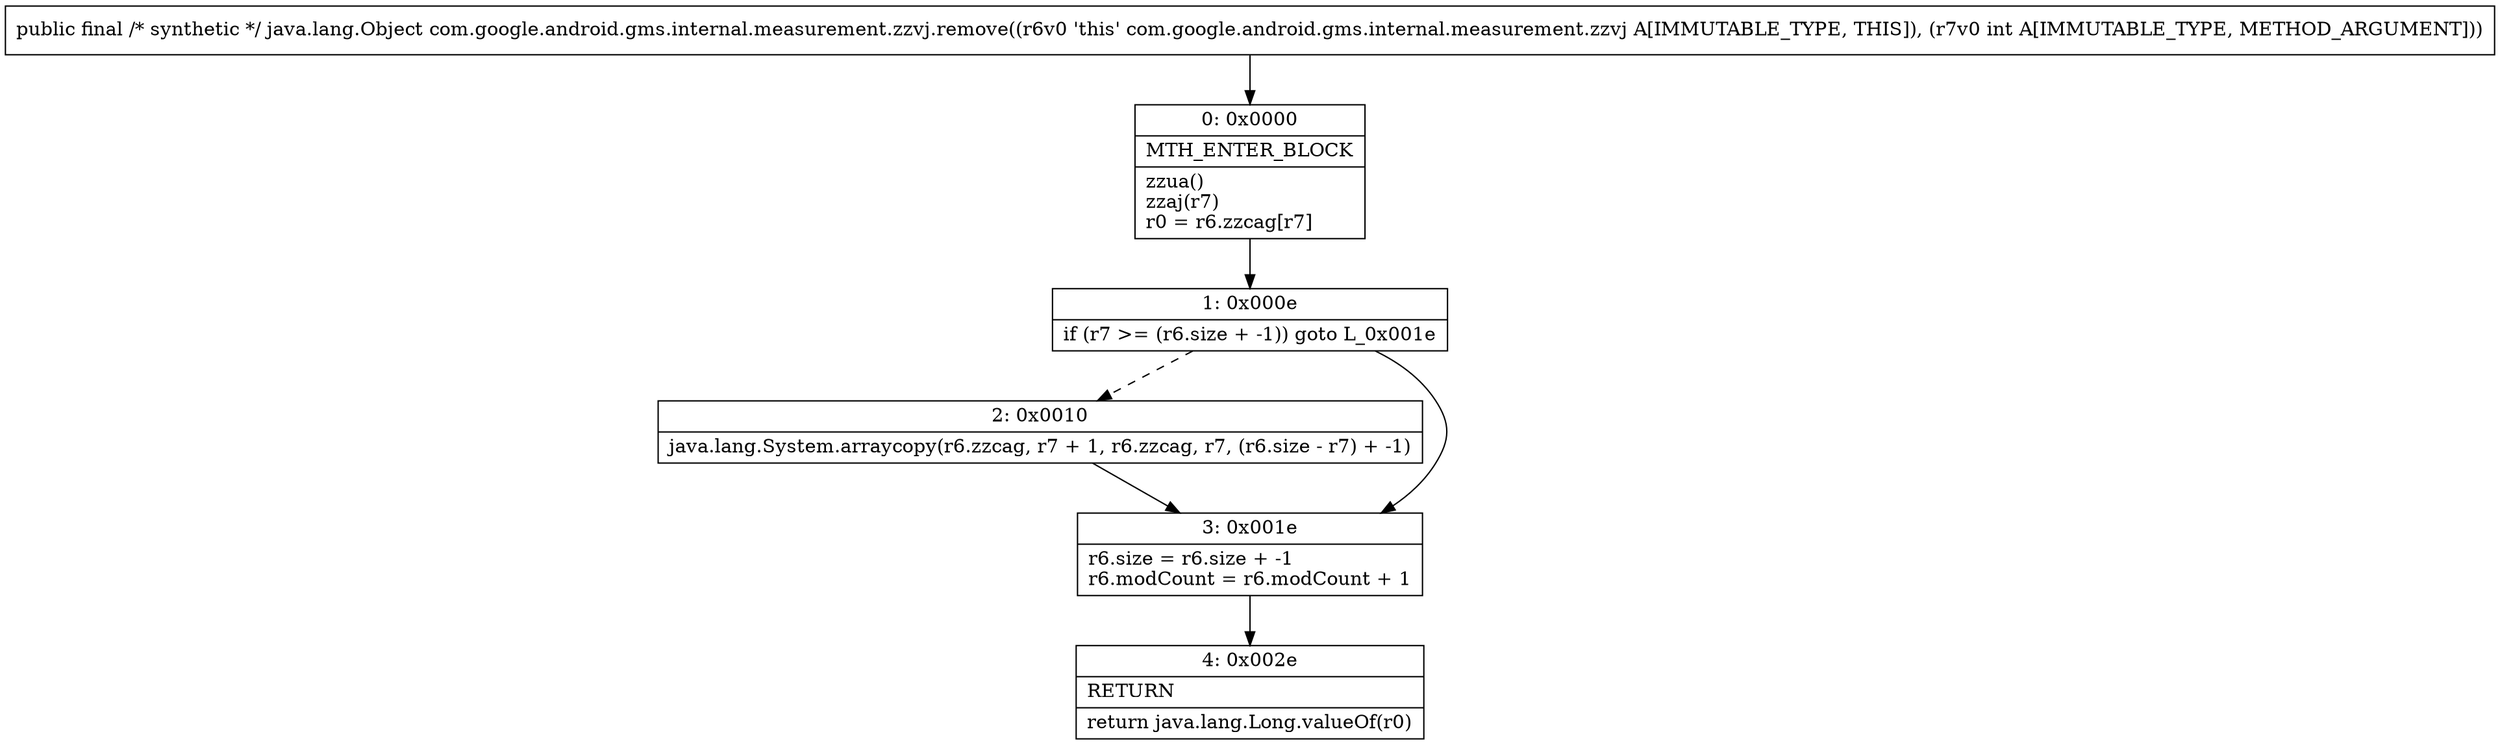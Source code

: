 digraph "CFG forcom.google.android.gms.internal.measurement.zzvj.remove(I)Ljava\/lang\/Object;" {
Node_0 [shape=record,label="{0\:\ 0x0000|MTH_ENTER_BLOCK\l|zzua()\lzzaj(r7)\lr0 = r6.zzcag[r7]\l}"];
Node_1 [shape=record,label="{1\:\ 0x000e|if (r7 \>= (r6.size + \-1)) goto L_0x001e\l}"];
Node_2 [shape=record,label="{2\:\ 0x0010|java.lang.System.arraycopy(r6.zzcag, r7 + 1, r6.zzcag, r7, (r6.size \- r7) + \-1)\l}"];
Node_3 [shape=record,label="{3\:\ 0x001e|r6.size = r6.size + \-1\lr6.modCount = r6.modCount + 1\l}"];
Node_4 [shape=record,label="{4\:\ 0x002e|RETURN\l|return java.lang.Long.valueOf(r0)\l}"];
MethodNode[shape=record,label="{public final \/* synthetic *\/ java.lang.Object com.google.android.gms.internal.measurement.zzvj.remove((r6v0 'this' com.google.android.gms.internal.measurement.zzvj A[IMMUTABLE_TYPE, THIS]), (r7v0 int A[IMMUTABLE_TYPE, METHOD_ARGUMENT])) }"];
MethodNode -> Node_0;
Node_0 -> Node_1;
Node_1 -> Node_2[style=dashed];
Node_1 -> Node_3;
Node_2 -> Node_3;
Node_3 -> Node_4;
}

